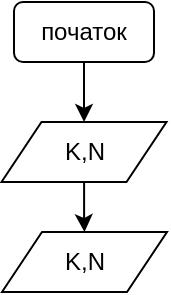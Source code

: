<mxfile version="20.7.4" type="github" pages="2">
  <diagram id="E4SFxXtjsCR0uw2tz9by" name="Страница 1">
    <mxGraphModel dx="1050" dy="541" grid="1" gridSize="10" guides="1" tooltips="1" connect="1" arrows="1" fold="1" page="1" pageScale="1" pageWidth="827" pageHeight="1169" math="0" shadow="0">
      <root>
        <mxCell id="0" />
        <mxCell id="1" parent="0" />
        <mxCell id="hlvaKTbsxMdcqmve-DjB-3" style="edgeStyle=orthogonalEdgeStyle;rounded=0;orthogonalLoop=1;jettySize=auto;html=1;" edge="1" parent="1" source="hlvaKTbsxMdcqmve-DjB-1" target="hlvaKTbsxMdcqmve-DjB-4">
          <mxGeometry relative="1" as="geometry">
            <mxPoint x="65" y="85" as="targetPoint" />
          </mxGeometry>
        </mxCell>
        <mxCell id="hlvaKTbsxMdcqmve-DjB-1" value="початок" style="rounded=1;whiteSpace=wrap;html=1;fillColor=#FFFFFF;" vertex="1" parent="1">
          <mxGeometry x="30" y="20" width="70" height="30" as="geometry" />
        </mxCell>
        <mxCell id="hlvaKTbsxMdcqmve-DjB-6" style="edgeStyle=orthogonalEdgeStyle;rounded=0;orthogonalLoop=1;jettySize=auto;html=1;" edge="1" parent="1" source="hlvaKTbsxMdcqmve-DjB-4" target="hlvaKTbsxMdcqmve-DjB-5">
          <mxGeometry relative="1" as="geometry" />
        </mxCell>
        <mxCell id="hlvaKTbsxMdcqmve-DjB-4" value="K,N" style="shape=parallelogram;perimeter=parallelogramPerimeter;whiteSpace=wrap;html=1;fixedSize=1;fillColor=#FFFFFF;" vertex="1" parent="1">
          <mxGeometry x="23.75" y="80" width="82.5" height="30" as="geometry" />
        </mxCell>
        <mxCell id="hlvaKTbsxMdcqmve-DjB-5" value="K,N" style="shape=parallelogram;perimeter=parallelogramPerimeter;whiteSpace=wrap;html=1;fixedSize=1;fillColor=#FFFFFF;" vertex="1" parent="1">
          <mxGeometry x="24" y="135" width="82.5" height="30" as="geometry" />
        </mxCell>
      </root>
    </mxGraphModel>
  </diagram>
  <diagram id="RAX8d3kxu-5nKGeOa0ba" name="Страница 2">
    <mxGraphModel dx="743" dy="398" grid="1" gridSize="10" guides="1" tooltips="1" connect="1" arrows="1" fold="1" page="1" pageScale="1" pageWidth="827" pageHeight="1169" math="0" shadow="0">
      <root>
        <mxCell id="0" />
        <mxCell id="1" parent="0" />
        <mxCell id="VAf5_ZpMpbsdpYjvc0lL-17" style="edgeStyle=orthogonalEdgeStyle;rounded=0;orthogonalLoop=1;jettySize=auto;html=1;entryX=0;entryY=0.75;entryDx=0;entryDy=0;" edge="1" parent="1" source="VAf5_ZpMpbsdpYjvc0lL-1" target="VAf5_ZpMpbsdpYjvc0lL-2">
          <mxGeometry relative="1" as="geometry">
            <mxPoint x="290" y="250" as="targetPoint" />
            <Array as="points">
              <mxPoint x="230" y="243" />
              <mxPoint x="270" y="243" />
            </Array>
          </mxGeometry>
        </mxCell>
        <mxCell id="VAf5_ZpMpbsdpYjvc0lL-21" style="edgeStyle=orthogonalEdgeStyle;rounded=0;orthogonalLoop=1;jettySize=auto;html=1;entryX=0;entryY=0.5;entryDx=0;entryDy=0;" edge="1" parent="1" source="VAf5_ZpMpbsdpYjvc0lL-1" target="VAf5_ZpMpbsdpYjvc0lL-4">
          <mxGeometry relative="1" as="geometry">
            <mxPoint x="290" y="410" as="targetPoint" />
            <Array as="points">
              <mxPoint x="230" y="425" />
            </Array>
          </mxGeometry>
        </mxCell>
        <mxCell id="VAf5_ZpMpbsdpYjvc0lL-24" style="edgeStyle=orthogonalEdgeStyle;rounded=0;orthogonalLoop=1;jettySize=auto;html=1;entryX=0;entryY=0.5;entryDx=0;entryDy=0;" edge="1" parent="1" source="VAf5_ZpMpbsdpYjvc0lL-1" target="VAf5_ZpMpbsdpYjvc0lL-8">
          <mxGeometry relative="1" as="geometry" />
        </mxCell>
        <mxCell id="VAf5_ZpMpbsdpYjvc0lL-1" value="main()" style="rounded=0;whiteSpace=wrap;html=1;fillColor=#FFFFFF;" vertex="1" parent="1">
          <mxGeometry x="190" y="310" width="60" height="30" as="geometry" />
        </mxCell>
        <mxCell id="VAf5_ZpMpbsdpYjvc0lL-2" value="S0(K, N)" style="rounded=0;whiteSpace=wrap;html=1;fillColor=#FFFFFF;" vertex="1" parent="1">
          <mxGeometry x="300" y="220" width="80" height="30" as="geometry" />
        </mxCell>
        <mxCell id="VAf5_ZpMpbsdpYjvc0lL-4" value="S4(K, N, N, 0)" style="rounded=0;whiteSpace=wrap;html=1;fillColor=#FFFFFF;" vertex="1" parent="1">
          <mxGeometry x="300" y="410" width="80" height="30" as="geometry" />
        </mxCell>
        <mxCell id="VAf5_ZpMpbsdpYjvc0lL-6" value="S3(K, N, K, 0)" style="rounded=0;whiteSpace=wrap;html=1;fillColor=#FFFFFF;" vertex="1" parent="1">
          <mxGeometry x="300" y="360" width="80" height="30" as="geometry" />
        </mxCell>
        <mxCell id="VAf5_ZpMpbsdpYjvc0lL-7" value="S1(K, N, K)" style="rounded=0;whiteSpace=wrap;html=1;fillColor=#FFFFFF;" vertex="1" parent="1">
          <mxGeometry x="300" y="270" width="80" height="30" as="geometry" />
        </mxCell>
        <mxCell id="VAf5_ZpMpbsdpYjvc0lL-8" value="S2(K, N, N)" style="rounded=0;whiteSpace=wrap;html=1;fillColor=#FFFFFF;" vertex="1" parent="1">
          <mxGeometry x="300" y="310" width="80" height="30" as="geometry" />
        </mxCell>
        <mxCell id="VAf5_ZpMpbsdpYjvc0lL-25" value="" style="endArrow=classic;html=1;rounded=0;entryX=0;entryY=0.5;entryDx=0;entryDy=0;" edge="1" parent="1" target="VAf5_ZpMpbsdpYjvc0lL-7">
          <mxGeometry width="50" height="50" relative="1" as="geometry">
            <mxPoint x="230" y="285" as="sourcePoint" />
            <mxPoint x="450" y="270" as="targetPoint" />
          </mxGeometry>
        </mxCell>
        <mxCell id="VAf5_ZpMpbsdpYjvc0lL-27" value="" style="endArrow=classic;html=1;rounded=0;entryX=0;entryY=0.5;entryDx=0;entryDy=0;" edge="1" parent="1" target="VAf5_ZpMpbsdpYjvc0lL-6">
          <mxGeometry width="50" height="50" relative="1" as="geometry">
            <mxPoint x="230" y="375" as="sourcePoint" />
            <mxPoint x="450" y="270" as="targetPoint" />
          </mxGeometry>
        </mxCell>
        <mxCell id="VAf5_ZpMpbsdpYjvc0lL-30" value="" style="endArrow=classic;html=1;rounded=0;exitX=1;exitY=0.75;exitDx=0;exitDy=0;entryX=1;entryY=0.25;entryDx=0;entryDy=0;" edge="1" parent="1" source="VAf5_ZpMpbsdpYjvc0lL-6" target="VAf5_ZpMpbsdpYjvc0lL-6">
          <mxGeometry width="50" height="50" relative="1" as="geometry">
            <mxPoint x="400" y="320" as="sourcePoint" />
            <mxPoint x="450" y="270" as="targetPoint" />
            <Array as="points">
              <mxPoint x="410" y="383" />
              <mxPoint x="410" y="368" />
            </Array>
          </mxGeometry>
        </mxCell>
        <mxCell id="VAf5_ZpMpbsdpYjvc0lL-31" value="" style="endArrow=classic;html=1;rounded=0;exitX=1;exitY=0.75;exitDx=0;exitDy=0;entryX=1;entryY=0.25;entryDx=0;entryDy=0;" edge="1" parent="1" source="VAf5_ZpMpbsdpYjvc0lL-4" target="VAf5_ZpMpbsdpYjvc0lL-4">
          <mxGeometry width="50" height="50" relative="1" as="geometry">
            <mxPoint x="400" y="320" as="sourcePoint" />
            <mxPoint x="450" y="270" as="targetPoint" />
            <Array as="points">
              <mxPoint x="410" y="433" />
              <mxPoint x="410" y="418" />
            </Array>
          </mxGeometry>
        </mxCell>
        <mxCell id="VAf5_ZpMpbsdpYjvc0lL-32" value="" style="endArrow=classic;html=1;rounded=0;exitX=1;exitY=0.75;exitDx=0;exitDy=0;" edge="1" parent="1" source="VAf5_ZpMpbsdpYjvc0lL-8">
          <mxGeometry width="50" height="50" relative="1" as="geometry">
            <mxPoint x="400" y="320" as="sourcePoint" />
            <mxPoint x="380" y="320" as="targetPoint" />
            <Array as="points">
              <mxPoint x="410" y="333" />
              <mxPoint x="410" y="320" />
            </Array>
          </mxGeometry>
        </mxCell>
        <mxCell id="VAf5_ZpMpbsdpYjvc0lL-33" value="" style="endArrow=classic;html=1;rounded=0;exitX=1;exitY=0.75;exitDx=0;exitDy=0;entryX=1;entryY=0.333;entryDx=0;entryDy=0;entryPerimeter=0;" edge="1" parent="1" source="VAf5_ZpMpbsdpYjvc0lL-7" target="VAf5_ZpMpbsdpYjvc0lL-7">
          <mxGeometry width="50" height="50" relative="1" as="geometry">
            <mxPoint x="400" y="320" as="sourcePoint" />
            <mxPoint x="450" y="270" as="targetPoint" />
            <Array as="points">
              <mxPoint x="410" y="293" />
              <mxPoint x="410" y="280" />
            </Array>
          </mxGeometry>
        </mxCell>
      </root>
    </mxGraphModel>
  </diagram>
</mxfile>
